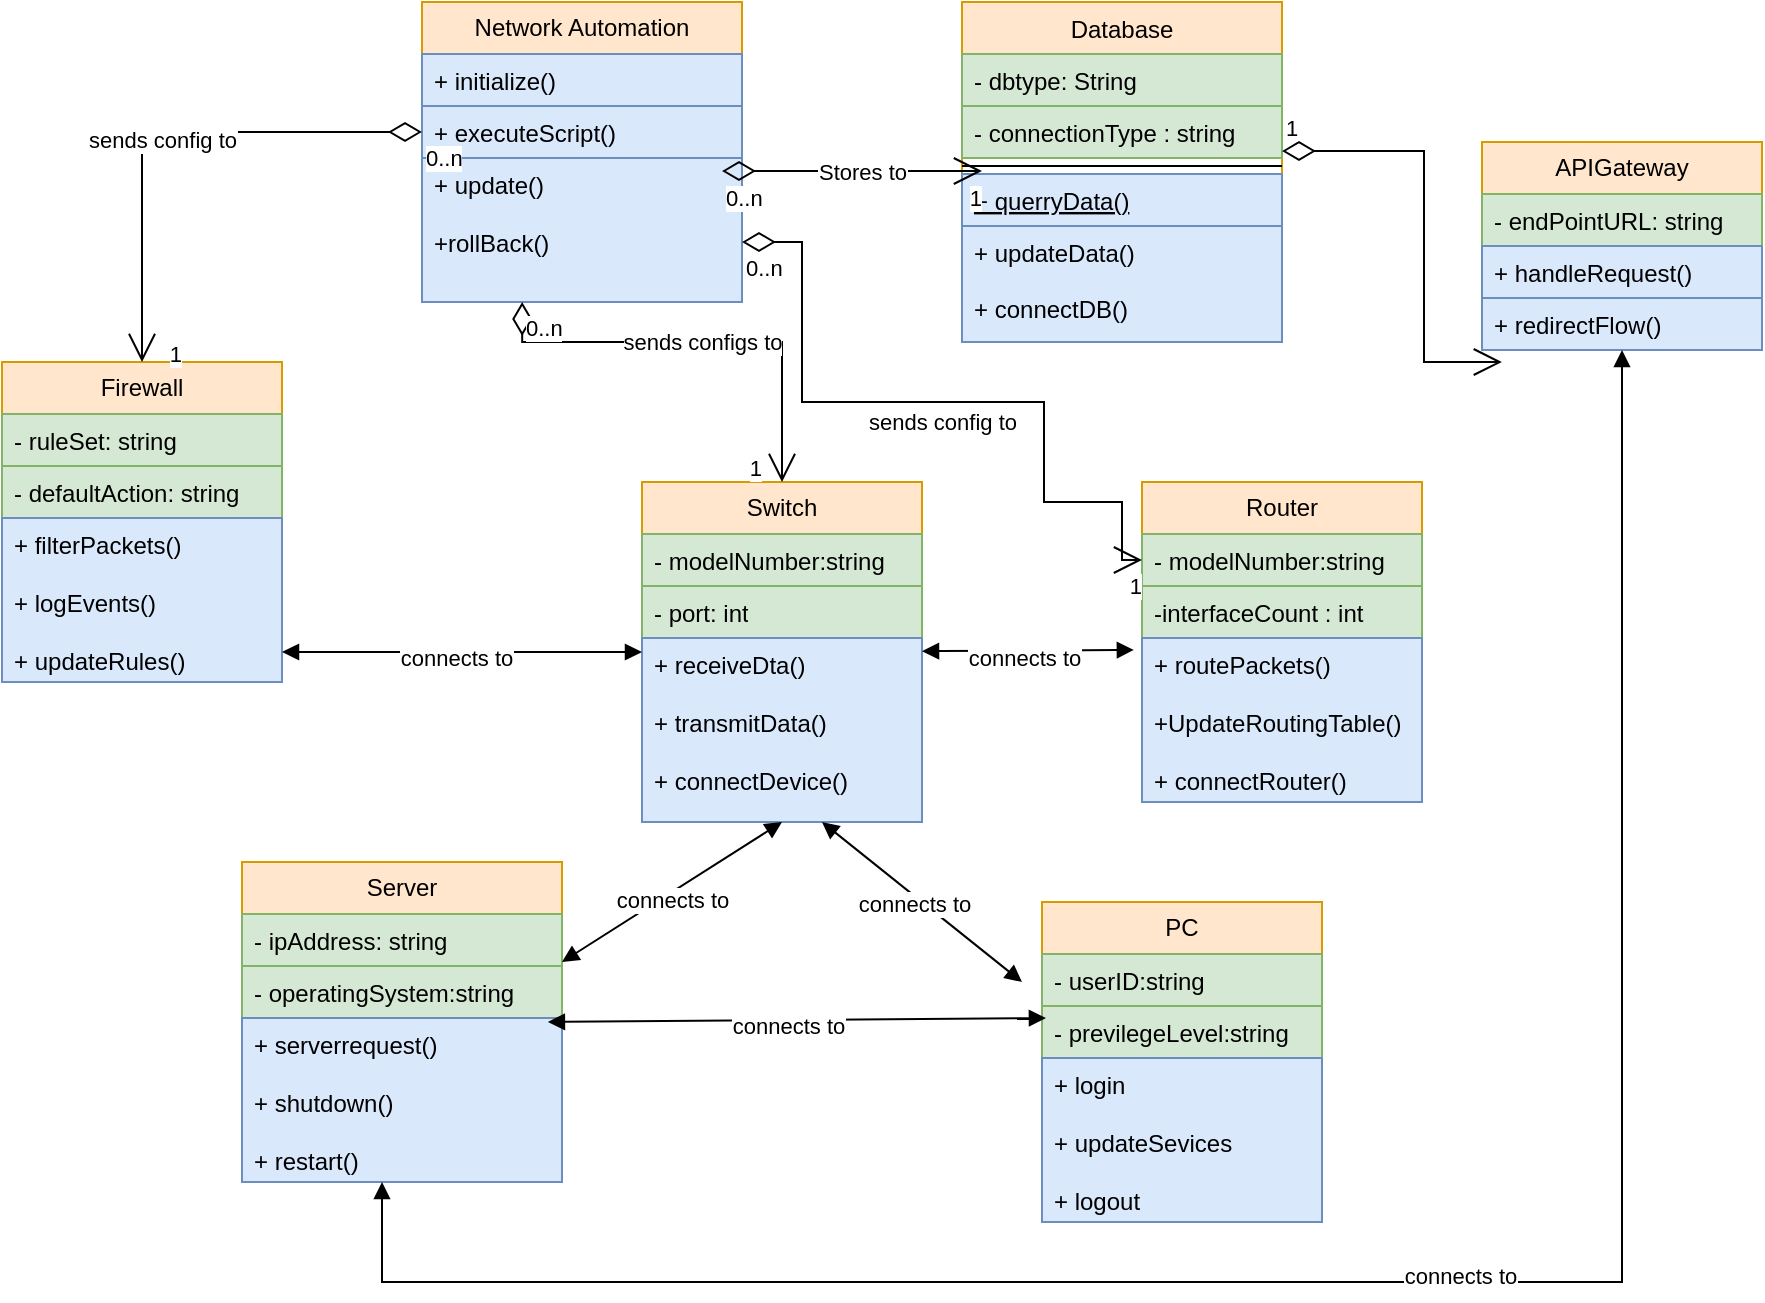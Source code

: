 <mxfile version="24.3.1" type="github">
  <diagram id="C5RBs43oDa-KdzZeNtuy" name="Page-1">
    <mxGraphModel dx="880" dy="468" grid="1" gridSize="10" guides="1" tooltips="1" connect="1" arrows="1" fold="1" page="1" pageScale="1" pageWidth="827" pageHeight="1169" math="0" shadow="0">
      <root>
        <mxCell id="WIyWlLk6GJQsqaUBKTNV-0" />
        <mxCell id="WIyWlLk6GJQsqaUBKTNV-1" parent="WIyWlLk6GJQsqaUBKTNV-0" />
        <mxCell id="zkfFHV4jXpPFQw0GAbJ--6" value="Database" style="swimlane;fontStyle=0;align=center;verticalAlign=top;childLayout=stackLayout;horizontal=1;startSize=26;horizontalStack=0;resizeParent=1;resizeLast=0;collapsible=1;marginBottom=0;rounded=0;shadow=0;strokeWidth=1;fillColor=#ffe6cc;strokeColor=#d79b00;" parent="WIyWlLk6GJQsqaUBKTNV-1" vertex="1">
          <mxGeometry x="490" y="70" width="160" height="170" as="geometry">
            <mxRectangle x="130" y="380" width="160" height="26" as="alternateBounds" />
          </mxGeometry>
        </mxCell>
        <mxCell id="zkfFHV4jXpPFQw0GAbJ--7" value="- dbtype: String" style="text;align=left;verticalAlign=top;spacingLeft=4;spacingRight=4;overflow=hidden;rotatable=0;points=[[0,0.5],[1,0.5]];portConstraint=eastwest;fillColor=#d5e8d4;strokeColor=#82b366;" parent="zkfFHV4jXpPFQw0GAbJ--6" vertex="1">
          <mxGeometry y="26" width="160" height="26" as="geometry" />
        </mxCell>
        <mxCell id="zkfFHV4jXpPFQw0GAbJ--8" value="- connectionType : string" style="text;align=left;verticalAlign=top;spacingLeft=4;spacingRight=4;overflow=hidden;rotatable=0;points=[[0,0.5],[1,0.5]];portConstraint=eastwest;rounded=0;shadow=0;html=0;fillColor=#d5e8d4;strokeColor=#82b366;" parent="zkfFHV4jXpPFQw0GAbJ--6" vertex="1">
          <mxGeometry y="52" width="160" height="26" as="geometry" />
        </mxCell>
        <mxCell id="zkfFHV4jXpPFQw0GAbJ--9" value="" style="line;html=1;strokeWidth=1;align=left;verticalAlign=middle;spacingTop=-1;spacingLeft=3;spacingRight=3;rotatable=0;labelPosition=right;points=[];portConstraint=eastwest;" parent="zkfFHV4jXpPFQw0GAbJ--6" vertex="1">
          <mxGeometry y="78" width="160" height="8" as="geometry" />
        </mxCell>
        <mxCell id="zkfFHV4jXpPFQw0GAbJ--10" value="+ querryData()" style="text;align=left;verticalAlign=top;spacingLeft=4;spacingRight=4;overflow=hidden;rotatable=0;points=[[0,0.5],[1,0.5]];portConstraint=eastwest;fontStyle=4;fillColor=#dae8fc;strokeColor=#6c8ebf;" parent="zkfFHV4jXpPFQw0GAbJ--6" vertex="1">
          <mxGeometry y="86" width="160" height="26" as="geometry" />
        </mxCell>
        <mxCell id="zkfFHV4jXpPFQw0GAbJ--11" value="+ updateData()&#xa;&#xa;+ connectDB()&#xa;&#xa;" style="text;align=left;verticalAlign=top;spacingLeft=4;spacingRight=4;overflow=hidden;rotatable=0;points=[[0,0.5],[1,0.5]];portConstraint=eastwest;fillColor=#dae8fc;strokeColor=#6c8ebf;" parent="zkfFHV4jXpPFQw0GAbJ--6" vertex="1">
          <mxGeometry y="112" width="160" height="58" as="geometry" />
        </mxCell>
        <mxCell id="3aCttKcRmX1DLj2X7KVL-0" value="Server" style="swimlane;fontStyle=0;childLayout=stackLayout;horizontal=1;startSize=26;fillColor=#ffe6cc;horizontalStack=0;resizeParent=1;resizeParentMax=0;resizeLast=0;collapsible=1;marginBottom=0;whiteSpace=wrap;html=1;strokeColor=#d79b00;" vertex="1" parent="WIyWlLk6GJQsqaUBKTNV-1">
          <mxGeometry x="130" y="500" width="160" height="160" as="geometry" />
        </mxCell>
        <mxCell id="3aCttKcRmX1DLj2X7KVL-1" value="- ipAddress: string" style="text;strokeColor=#82b366;fillColor=#d5e8d4;align=left;verticalAlign=top;spacingLeft=4;spacingRight=4;overflow=hidden;rotatable=0;points=[[0,0.5],[1,0.5]];portConstraint=eastwest;whiteSpace=wrap;html=1;" vertex="1" parent="3aCttKcRmX1DLj2X7KVL-0">
          <mxGeometry y="26" width="160" height="26" as="geometry" />
        </mxCell>
        <mxCell id="3aCttKcRmX1DLj2X7KVL-2" value="- operatingSystem:string" style="text;strokeColor=#82b366;fillColor=#d5e8d4;align=left;verticalAlign=top;spacingLeft=4;spacingRight=4;overflow=hidden;rotatable=0;points=[[0,0.5],[1,0.5]];portConstraint=eastwest;whiteSpace=wrap;html=1;" vertex="1" parent="3aCttKcRmX1DLj2X7KVL-0">
          <mxGeometry y="52" width="160" height="26" as="geometry" />
        </mxCell>
        <mxCell id="3aCttKcRmX1DLj2X7KVL-3" value="+ serverrequest()&lt;div&gt;&lt;br&gt;&lt;/div&gt;&lt;div&gt;+ shutdown()&lt;/div&gt;&lt;div&gt;&lt;br&gt;&lt;/div&gt;&lt;div&gt;+&amp;nbsp;&lt;span style=&quot;background-color: initial;&quot;&gt;restart()&lt;/span&gt;&lt;/div&gt;" style="text;strokeColor=#6c8ebf;fillColor=#dae8fc;align=left;verticalAlign=top;spacingLeft=4;spacingRight=4;overflow=hidden;rotatable=0;points=[[0,0.5],[1,0.5]];portConstraint=eastwest;whiteSpace=wrap;html=1;" vertex="1" parent="3aCttKcRmX1DLj2X7KVL-0">
          <mxGeometry y="78" width="160" height="82" as="geometry" />
        </mxCell>
        <mxCell id="3aCttKcRmX1DLj2X7KVL-4" value="Firewall" style="swimlane;fontStyle=0;childLayout=stackLayout;horizontal=1;startSize=26;fillColor=#ffe6cc;horizontalStack=0;resizeParent=1;resizeParentMax=0;resizeLast=0;collapsible=1;marginBottom=0;whiteSpace=wrap;html=1;strokeColor=#d79b00;" vertex="1" parent="WIyWlLk6GJQsqaUBKTNV-1">
          <mxGeometry x="10" y="250" width="140" height="160" as="geometry" />
        </mxCell>
        <mxCell id="3aCttKcRmX1DLj2X7KVL-5" value="- ruleSet: string" style="text;strokeColor=#82b366;fillColor=#d5e8d4;align=left;verticalAlign=top;spacingLeft=4;spacingRight=4;overflow=hidden;rotatable=0;points=[[0,0.5],[1,0.5]];portConstraint=eastwest;whiteSpace=wrap;html=1;" vertex="1" parent="3aCttKcRmX1DLj2X7KVL-4">
          <mxGeometry y="26" width="140" height="26" as="geometry" />
        </mxCell>
        <mxCell id="3aCttKcRmX1DLj2X7KVL-6" value="- defaultAction: string" style="text;strokeColor=#82b366;fillColor=#d5e8d4;align=left;verticalAlign=top;spacingLeft=4;spacingRight=4;overflow=hidden;rotatable=0;points=[[0,0.5],[1,0.5]];portConstraint=eastwest;whiteSpace=wrap;html=1;" vertex="1" parent="3aCttKcRmX1DLj2X7KVL-4">
          <mxGeometry y="52" width="140" height="26" as="geometry" />
        </mxCell>
        <mxCell id="3aCttKcRmX1DLj2X7KVL-7" value="+ filterPackets()&lt;div&gt;&lt;br&gt;&lt;/div&gt;&lt;div&gt;+ logEvents()&lt;/div&gt;&lt;div&gt;&lt;br&gt;&lt;/div&gt;&lt;div&gt;+ updateRules()&lt;/div&gt;" style="text;strokeColor=#6c8ebf;fillColor=#dae8fc;align=left;verticalAlign=top;spacingLeft=4;spacingRight=4;overflow=hidden;rotatable=0;points=[[0,0.5],[1,0.5]];portConstraint=eastwest;whiteSpace=wrap;html=1;" vertex="1" parent="3aCttKcRmX1DLj2X7KVL-4">
          <mxGeometry y="78" width="140" height="82" as="geometry" />
        </mxCell>
        <mxCell id="3aCttKcRmX1DLj2X7KVL-8" value="Switch" style="swimlane;fontStyle=0;childLayout=stackLayout;horizontal=1;startSize=26;fillColor=#ffe6cc;horizontalStack=0;resizeParent=1;resizeParentMax=0;resizeLast=0;collapsible=1;marginBottom=0;whiteSpace=wrap;html=1;strokeColor=#d79b00;" vertex="1" parent="WIyWlLk6GJQsqaUBKTNV-1">
          <mxGeometry x="330" y="310" width="140" height="170" as="geometry" />
        </mxCell>
        <mxCell id="3aCttKcRmX1DLj2X7KVL-9" value="- modelNumber:string" style="text;strokeColor=#82b366;fillColor=#d5e8d4;align=left;verticalAlign=top;spacingLeft=4;spacingRight=4;overflow=hidden;rotatable=0;points=[[0,0.5],[1,0.5]];portConstraint=eastwest;whiteSpace=wrap;html=1;" vertex="1" parent="3aCttKcRmX1DLj2X7KVL-8">
          <mxGeometry y="26" width="140" height="26" as="geometry" />
        </mxCell>
        <mxCell id="3aCttKcRmX1DLj2X7KVL-10" value="- port: int" style="text;strokeColor=#82b366;fillColor=#d5e8d4;align=left;verticalAlign=top;spacingLeft=4;spacingRight=4;overflow=hidden;rotatable=0;points=[[0,0.5],[1,0.5]];portConstraint=eastwest;whiteSpace=wrap;html=1;" vertex="1" parent="3aCttKcRmX1DLj2X7KVL-8">
          <mxGeometry y="52" width="140" height="26" as="geometry" />
        </mxCell>
        <mxCell id="3aCttKcRmX1DLj2X7KVL-11" value="+ receiveDta()&lt;div&gt;&lt;br&gt;&lt;/div&gt;&lt;div&gt;+ transmitData()&lt;/div&gt;&lt;div&gt;&lt;br&gt;&lt;/div&gt;&lt;div&gt;+ connectDevice()&lt;/div&gt;" style="text;strokeColor=#6c8ebf;fillColor=#dae8fc;align=left;verticalAlign=top;spacingLeft=4;spacingRight=4;overflow=hidden;rotatable=0;points=[[0,0.5],[1,0.5]];portConstraint=eastwest;whiteSpace=wrap;html=1;" vertex="1" parent="3aCttKcRmX1DLj2X7KVL-8">
          <mxGeometry y="78" width="140" height="92" as="geometry" />
        </mxCell>
        <mxCell id="3aCttKcRmX1DLj2X7KVL-12" value="PC" style="swimlane;fontStyle=0;childLayout=stackLayout;horizontal=1;startSize=26;fillColor=#ffe6cc;horizontalStack=0;resizeParent=1;resizeParentMax=0;resizeLast=0;collapsible=1;marginBottom=0;whiteSpace=wrap;html=1;strokeColor=#d79b00;" vertex="1" parent="WIyWlLk6GJQsqaUBKTNV-1">
          <mxGeometry x="530" y="520" width="140" height="160" as="geometry" />
        </mxCell>
        <mxCell id="3aCttKcRmX1DLj2X7KVL-13" value="- userID:string" style="text;strokeColor=#82b366;fillColor=#d5e8d4;align=left;verticalAlign=top;spacingLeft=4;spacingRight=4;overflow=hidden;rotatable=0;points=[[0,0.5],[1,0.5]];portConstraint=eastwest;whiteSpace=wrap;html=1;" vertex="1" parent="3aCttKcRmX1DLj2X7KVL-12">
          <mxGeometry y="26" width="140" height="26" as="geometry" />
        </mxCell>
        <mxCell id="3aCttKcRmX1DLj2X7KVL-14" value="- previlegeLevel:string" style="text;strokeColor=#82b366;fillColor=#d5e8d4;align=left;verticalAlign=top;spacingLeft=4;spacingRight=4;overflow=hidden;rotatable=0;points=[[0,0.5],[1,0.5]];portConstraint=eastwest;whiteSpace=wrap;html=1;" vertex="1" parent="3aCttKcRmX1DLj2X7KVL-12">
          <mxGeometry y="52" width="140" height="26" as="geometry" />
        </mxCell>
        <mxCell id="3aCttKcRmX1DLj2X7KVL-15" value="+ login&lt;div&gt;&lt;br&gt;&lt;/div&gt;&lt;div&gt;+ updateSevices&lt;/div&gt;&lt;div&gt;&lt;br&gt;&lt;/div&gt;&lt;div&gt;+ logout&lt;br&gt;&lt;div&gt;&lt;br&gt;&lt;/div&gt;&lt;/div&gt;" style="text;strokeColor=#6c8ebf;fillColor=#dae8fc;align=left;verticalAlign=top;spacingLeft=4;spacingRight=4;overflow=hidden;rotatable=0;points=[[0,0.5],[1,0.5]];portConstraint=eastwest;whiteSpace=wrap;html=1;" vertex="1" parent="3aCttKcRmX1DLj2X7KVL-12">
          <mxGeometry y="78" width="140" height="82" as="geometry" />
        </mxCell>
        <mxCell id="3aCttKcRmX1DLj2X7KVL-16" value="Network Automation" style="swimlane;fontStyle=0;childLayout=stackLayout;horizontal=1;startSize=26;fillColor=#ffe6cc;horizontalStack=0;resizeParent=1;resizeParentMax=0;resizeLast=0;collapsible=1;marginBottom=0;whiteSpace=wrap;html=1;strokeColor=#d79b00;" vertex="1" parent="WIyWlLk6GJQsqaUBKTNV-1">
          <mxGeometry x="220" y="70" width="160" height="150" as="geometry">
            <mxRectangle x="220" y="70" width="150" height="30" as="alternateBounds" />
          </mxGeometry>
        </mxCell>
        <mxCell id="3aCttKcRmX1DLj2X7KVL-17" value="+ initialize()" style="text;strokeColor=#6c8ebf;fillColor=#dae8fc;align=left;verticalAlign=top;spacingLeft=4;spacingRight=4;overflow=hidden;rotatable=0;points=[[0,0.5],[1,0.5]];portConstraint=eastwest;whiteSpace=wrap;html=1;" vertex="1" parent="3aCttKcRmX1DLj2X7KVL-16">
          <mxGeometry y="26" width="160" height="26" as="geometry" />
        </mxCell>
        <mxCell id="3aCttKcRmX1DLj2X7KVL-18" value="+ executeScript()" style="text;strokeColor=#6c8ebf;fillColor=#dae8fc;align=left;verticalAlign=top;spacingLeft=4;spacingRight=4;overflow=hidden;rotatable=0;points=[[0,0.5],[1,0.5]];portConstraint=eastwest;whiteSpace=wrap;html=1;" vertex="1" parent="3aCttKcRmX1DLj2X7KVL-16">
          <mxGeometry y="52" width="160" height="26" as="geometry" />
        </mxCell>
        <mxCell id="3aCttKcRmX1DLj2X7KVL-19" value="+ update()&lt;div&gt;&lt;br&gt;&lt;div&gt;+rollBack()&lt;/div&gt;&lt;/div&gt;" style="text;strokeColor=#6c8ebf;fillColor=#dae8fc;align=left;verticalAlign=top;spacingLeft=4;spacingRight=4;overflow=hidden;rotatable=0;points=[[0,0.5],[1,0.5]];portConstraint=eastwest;whiteSpace=wrap;html=1;" vertex="1" parent="3aCttKcRmX1DLj2X7KVL-16">
          <mxGeometry y="78" width="160" height="72" as="geometry" />
        </mxCell>
        <mxCell id="3aCttKcRmX1DLj2X7KVL-21" value="APIGateway" style="swimlane;fontStyle=0;childLayout=stackLayout;horizontal=1;startSize=26;fillColor=#ffe6cc;horizontalStack=0;resizeParent=1;resizeParentMax=0;resizeLast=0;collapsible=1;marginBottom=0;whiteSpace=wrap;html=1;strokeColor=#d79b00;" vertex="1" parent="WIyWlLk6GJQsqaUBKTNV-1">
          <mxGeometry x="750" y="140" width="140" height="104" as="geometry" />
        </mxCell>
        <mxCell id="3aCttKcRmX1DLj2X7KVL-22" value="- endPointURL: string" style="text;strokeColor=#82b366;fillColor=#d5e8d4;align=left;verticalAlign=top;spacingLeft=4;spacingRight=4;overflow=hidden;rotatable=0;points=[[0,0.5],[1,0.5]];portConstraint=eastwest;whiteSpace=wrap;html=1;" vertex="1" parent="3aCttKcRmX1DLj2X7KVL-21">
          <mxGeometry y="26" width="140" height="26" as="geometry" />
        </mxCell>
        <mxCell id="3aCttKcRmX1DLj2X7KVL-23" value="+ handleRequest()" style="text;strokeColor=#6c8ebf;fillColor=#dae8fc;align=left;verticalAlign=top;spacingLeft=4;spacingRight=4;overflow=hidden;rotatable=0;points=[[0,0.5],[1,0.5]];portConstraint=eastwest;whiteSpace=wrap;html=1;" vertex="1" parent="3aCttKcRmX1DLj2X7KVL-21">
          <mxGeometry y="52" width="140" height="26" as="geometry" />
        </mxCell>
        <mxCell id="3aCttKcRmX1DLj2X7KVL-24" value="+ redirectFlow()" style="text;strokeColor=#6c8ebf;fillColor=#dae8fc;align=left;verticalAlign=top;spacingLeft=4;spacingRight=4;overflow=hidden;rotatable=0;points=[[0,0.5],[1,0.5]];portConstraint=eastwest;whiteSpace=wrap;html=1;" vertex="1" parent="3aCttKcRmX1DLj2X7KVL-21">
          <mxGeometry y="78" width="140" height="26" as="geometry" />
        </mxCell>
        <mxCell id="3aCttKcRmX1DLj2X7KVL-25" value="Router" style="swimlane;fontStyle=0;childLayout=stackLayout;horizontal=1;startSize=26;fillColor=#ffe6cc;horizontalStack=0;resizeParent=1;resizeParentMax=0;resizeLast=0;collapsible=1;marginBottom=0;whiteSpace=wrap;html=1;strokeColor=#d79b00;" vertex="1" parent="WIyWlLk6GJQsqaUBKTNV-1">
          <mxGeometry x="580" y="310" width="140" height="160" as="geometry" />
        </mxCell>
        <mxCell id="3aCttKcRmX1DLj2X7KVL-26" value="- modelNumber:string" style="text;strokeColor=#82b366;fillColor=#d5e8d4;align=left;verticalAlign=top;spacingLeft=4;spacingRight=4;overflow=hidden;rotatable=0;points=[[0,0.5],[1,0.5]];portConstraint=eastwest;whiteSpace=wrap;html=1;" vertex="1" parent="3aCttKcRmX1DLj2X7KVL-25">
          <mxGeometry y="26" width="140" height="26" as="geometry" />
        </mxCell>
        <mxCell id="3aCttKcRmX1DLj2X7KVL-27" value="-interfaceCount : int" style="text;strokeColor=#82b366;fillColor=#d5e8d4;align=left;verticalAlign=top;spacingLeft=4;spacingRight=4;overflow=hidden;rotatable=0;points=[[0,0.5],[1,0.5]];portConstraint=eastwest;whiteSpace=wrap;html=1;" vertex="1" parent="3aCttKcRmX1DLj2X7KVL-25">
          <mxGeometry y="52" width="140" height="26" as="geometry" />
        </mxCell>
        <mxCell id="3aCttKcRmX1DLj2X7KVL-28" value="+ routePackets()&lt;div&gt;&lt;br&gt;&lt;/div&gt;&lt;div&gt;+UpdateRoutingTable()&lt;/div&gt;&lt;div&gt;&lt;br&gt;&lt;/div&gt;&lt;div&gt;+ connectRouter()&lt;/div&gt;" style="text;strokeColor=#6c8ebf;fillColor=#dae8fc;align=left;verticalAlign=top;spacingLeft=4;spacingRight=4;overflow=hidden;rotatable=0;points=[[0,0.5],[1,0.5]];portConstraint=eastwest;whiteSpace=wrap;html=1;" vertex="1" parent="3aCttKcRmX1DLj2X7KVL-25">
          <mxGeometry y="78" width="140" height="82" as="geometry" />
        </mxCell>
        <mxCell id="3aCttKcRmX1DLj2X7KVL-30" value="Stores to" style="endArrow=open;html=1;endSize=12;startArrow=diamondThin;startSize=14;startFill=0;edgeStyle=orthogonalEdgeStyle;rounded=0;" edge="1" parent="WIyWlLk6GJQsqaUBKTNV-1">
          <mxGeometry x="0.077" relative="1" as="geometry">
            <mxPoint x="370" y="154.5" as="sourcePoint" />
            <mxPoint x="500" y="154.5" as="targetPoint" />
            <mxPoint as="offset" />
          </mxGeometry>
        </mxCell>
        <mxCell id="3aCttKcRmX1DLj2X7KVL-31" value="0..n" style="edgeLabel;resizable=0;html=1;align=left;verticalAlign=top;" connectable="0" vertex="1" parent="3aCttKcRmX1DLj2X7KVL-30">
          <mxGeometry x="-1" relative="1" as="geometry" />
        </mxCell>
        <mxCell id="3aCttKcRmX1DLj2X7KVL-32" value="1" style="edgeLabel;resizable=0;html=1;align=right;verticalAlign=top;" connectable="0" vertex="1" parent="3aCttKcRmX1DLj2X7KVL-30">
          <mxGeometry x="1" relative="1" as="geometry" />
        </mxCell>
        <mxCell id="3aCttKcRmX1DLj2X7KVL-33" value="1" style="endArrow=open;html=1;endSize=12;startArrow=diamondThin;startSize=14;startFill=0;edgeStyle=orthogonalEdgeStyle;align=left;verticalAlign=bottom;rounded=0;entryX=0.071;entryY=0.308;entryDx=0;entryDy=0;entryPerimeter=0;" edge="1" parent="WIyWlLk6GJQsqaUBKTNV-1">
          <mxGeometry x="-1" y="3" relative="1" as="geometry">
            <mxPoint x="650" y="144.5" as="sourcePoint" />
            <mxPoint x="759.94" y="250.008" as="targetPoint" />
            <Array as="points">
              <mxPoint x="721" y="145" />
              <mxPoint x="721" y="250" />
            </Array>
          </mxGeometry>
        </mxCell>
        <mxCell id="3aCttKcRmX1DLj2X7KVL-34" value="sends configs to" style="endArrow=open;html=1;endSize=12;startArrow=diamondThin;startSize=14;startFill=0;edgeStyle=orthogonalEdgeStyle;rounded=0;entryX=0.5;entryY=0;entryDx=0;entryDy=0;exitX=0.313;exitY=1;exitDx=0;exitDy=0;exitPerimeter=0;" edge="1" parent="WIyWlLk6GJQsqaUBKTNV-1" source="3aCttKcRmX1DLj2X7KVL-19" target="3aCttKcRmX1DLj2X7KVL-8">
          <mxGeometry relative="1" as="geometry">
            <mxPoint x="270" y="238.93" as="sourcePoint" />
            <mxPoint x="401.04" y="294.0" as="targetPoint" />
            <Array as="points">
              <mxPoint x="270" y="240" />
              <mxPoint x="400" y="240" />
            </Array>
          </mxGeometry>
        </mxCell>
        <mxCell id="3aCttKcRmX1DLj2X7KVL-35" value="0..n" style="edgeLabel;resizable=0;html=1;align=left;verticalAlign=top;" connectable="0" vertex="1" parent="3aCttKcRmX1DLj2X7KVL-34">
          <mxGeometry x="-1" relative="1" as="geometry" />
        </mxCell>
        <mxCell id="3aCttKcRmX1DLj2X7KVL-36" value="1" style="edgeLabel;resizable=0;html=1;align=right;verticalAlign=top;" connectable="0" vertex="1" parent="3aCttKcRmX1DLj2X7KVL-34">
          <mxGeometry x="1" relative="1" as="geometry">
            <mxPoint x="-10" y="-20" as="offset" />
          </mxGeometry>
        </mxCell>
        <mxCell id="3aCttKcRmX1DLj2X7KVL-37" value="" style="endArrow=block;startArrow=block;endFill=1;startFill=1;html=1;rounded=0;entryX=-0.029;entryY=0.073;entryDx=0;entryDy=0;entryPerimeter=0;" edge="1" parent="WIyWlLk6GJQsqaUBKTNV-1" source="3aCttKcRmX1DLj2X7KVL-8" target="3aCttKcRmX1DLj2X7KVL-28">
          <mxGeometry width="160" relative="1" as="geometry">
            <mxPoint x="490" y="380" as="sourcePoint" />
            <mxPoint x="580" y="380" as="targetPoint" />
          </mxGeometry>
        </mxCell>
        <mxCell id="3aCttKcRmX1DLj2X7KVL-43" value="connects to" style="edgeLabel;html=1;align=center;verticalAlign=middle;resizable=0;points=[];" vertex="1" connectable="0" parent="3aCttKcRmX1DLj2X7KVL-37">
          <mxGeometry x="-0.037" y="-3" relative="1" as="geometry">
            <mxPoint as="offset" />
          </mxGeometry>
        </mxCell>
        <mxCell id="3aCttKcRmX1DLj2X7KVL-38" value="sends config to" style="endArrow=open;html=1;endSize=12;startArrow=diamondThin;startSize=14;startFill=0;edgeStyle=orthogonalEdgeStyle;rounded=0;" edge="1" parent="WIyWlLk6GJQsqaUBKTNV-1" target="3aCttKcRmX1DLj2X7KVL-26">
          <mxGeometry y="-10" relative="1" as="geometry">
            <mxPoint x="380" y="190" as="sourcePoint" />
            <mxPoint x="570" y="350" as="targetPoint" />
            <Array as="points">
              <mxPoint x="410" y="190" />
              <mxPoint x="410" y="270" />
              <mxPoint x="531" y="270" />
              <mxPoint x="531" y="320" />
              <mxPoint x="570" y="320" />
              <mxPoint x="570" y="349" />
            </Array>
            <mxPoint as="offset" />
          </mxGeometry>
        </mxCell>
        <mxCell id="3aCttKcRmX1DLj2X7KVL-39" value="0..n" style="edgeLabel;resizable=0;html=1;align=left;verticalAlign=top;" connectable="0" vertex="1" parent="3aCttKcRmX1DLj2X7KVL-38">
          <mxGeometry x="-1" relative="1" as="geometry" />
        </mxCell>
        <mxCell id="3aCttKcRmX1DLj2X7KVL-40" value="1" style="edgeLabel;resizable=0;html=1;align=right;verticalAlign=top;" connectable="0" vertex="1" parent="3aCttKcRmX1DLj2X7KVL-38">
          <mxGeometry x="1" relative="1" as="geometry" />
        </mxCell>
        <mxCell id="3aCttKcRmX1DLj2X7KVL-44" value="" style="endArrow=block;startArrow=block;endFill=1;startFill=1;html=1;rounded=0;entryX=0;entryY=0.5;entryDx=0;entryDy=0;" edge="1" parent="WIyWlLk6GJQsqaUBKTNV-1" target="3aCttKcRmX1DLj2X7KVL-8">
          <mxGeometry width="160" relative="1" as="geometry">
            <mxPoint x="150" y="395" as="sourcePoint" />
            <mxPoint x="286" y="394.5" as="targetPoint" />
          </mxGeometry>
        </mxCell>
        <mxCell id="3aCttKcRmX1DLj2X7KVL-45" value="connects to" style="edgeLabel;html=1;align=center;verticalAlign=middle;resizable=0;points=[];" vertex="1" connectable="0" parent="3aCttKcRmX1DLj2X7KVL-44">
          <mxGeometry x="-0.037" y="-3" relative="1" as="geometry">
            <mxPoint as="offset" />
          </mxGeometry>
        </mxCell>
        <mxCell id="3aCttKcRmX1DLj2X7KVL-46" value="" style="endArrow=block;startArrow=block;endFill=1;startFill=1;html=1;rounded=0;entryX=0.014;entryY=0.231;entryDx=0;entryDy=0;entryPerimeter=0;exitX=0.956;exitY=0.024;exitDx=0;exitDy=0;exitPerimeter=0;" edge="1" parent="WIyWlLk6GJQsqaUBKTNV-1" source="3aCttKcRmX1DLj2X7KVL-3" target="3aCttKcRmX1DLj2X7KVL-14">
          <mxGeometry width="160" relative="1" as="geometry">
            <mxPoint x="300" y="579.5" as="sourcePoint" />
            <mxPoint x="480" y="579.5" as="targetPoint" />
          </mxGeometry>
        </mxCell>
        <mxCell id="3aCttKcRmX1DLj2X7KVL-47" value="connects to" style="edgeLabel;html=1;align=center;verticalAlign=middle;resizable=0;points=[];" vertex="1" connectable="0" parent="3aCttKcRmX1DLj2X7KVL-46">
          <mxGeometry x="-0.037" y="-3" relative="1" as="geometry">
            <mxPoint as="offset" />
          </mxGeometry>
        </mxCell>
        <mxCell id="3aCttKcRmX1DLj2X7KVL-48" value="" style="endArrow=block;startArrow=block;endFill=1;startFill=1;html=1;rounded=0;entryX=0.5;entryY=1;entryDx=0;entryDy=0;exitX=1;exitY=-0.077;exitDx=0;exitDy=0;exitPerimeter=0;" edge="1" parent="WIyWlLk6GJQsqaUBKTNV-1" source="3aCttKcRmX1DLj2X7KVL-2" target="3aCttKcRmX1DLj2X7KVL-8">
          <mxGeometry width="160" relative="1" as="geometry">
            <mxPoint x="290" y="538.5" as="sourcePoint" />
            <mxPoint x="410" y="539" as="targetPoint" />
          </mxGeometry>
        </mxCell>
        <mxCell id="3aCttKcRmX1DLj2X7KVL-49" value="connects to" style="edgeLabel;html=1;align=center;verticalAlign=middle;resizable=0;points=[];" vertex="1" connectable="0" parent="3aCttKcRmX1DLj2X7KVL-48">
          <mxGeometry x="-0.037" y="-3" relative="1" as="geometry">
            <mxPoint as="offset" />
          </mxGeometry>
        </mxCell>
        <mxCell id="3aCttKcRmX1DLj2X7KVL-50" value="" style="endArrow=block;startArrow=block;endFill=1;startFill=1;html=1;rounded=0;" edge="1" parent="WIyWlLk6GJQsqaUBKTNV-1">
          <mxGeometry width="160" relative="1" as="geometry">
            <mxPoint x="420" y="480" as="sourcePoint" />
            <mxPoint x="520" y="560" as="targetPoint" />
          </mxGeometry>
        </mxCell>
        <mxCell id="3aCttKcRmX1DLj2X7KVL-51" value="connects to" style="edgeLabel;html=1;align=center;verticalAlign=middle;resizable=0;points=[];" vertex="1" connectable="0" parent="3aCttKcRmX1DLj2X7KVL-50">
          <mxGeometry x="-0.037" y="-3" relative="1" as="geometry">
            <mxPoint as="offset" />
          </mxGeometry>
        </mxCell>
        <mxCell id="3aCttKcRmX1DLj2X7KVL-53" value="sends config to" style="endArrow=open;html=1;endSize=12;startArrow=diamondThin;startSize=14;startFill=0;edgeStyle=orthogonalEdgeStyle;rounded=0;entryX=0.5;entryY=0;entryDx=0;entryDy=0;exitX=0;exitY=0.5;exitDx=0;exitDy=0;" edge="1" parent="WIyWlLk6GJQsqaUBKTNV-1" source="3aCttKcRmX1DLj2X7KVL-18" target="3aCttKcRmX1DLj2X7KVL-4">
          <mxGeometry x="0.125" y="10" relative="1" as="geometry">
            <mxPoint x="90" y="90" as="sourcePoint" />
            <mxPoint x="89.94" y="296.96" as="targetPoint" />
            <mxPoint as="offset" />
          </mxGeometry>
        </mxCell>
        <mxCell id="3aCttKcRmX1DLj2X7KVL-54" value="0..n" style="edgeLabel;resizable=0;html=1;align=left;verticalAlign=top;" connectable="0" vertex="1" parent="3aCttKcRmX1DLj2X7KVL-53">
          <mxGeometry x="-1" relative="1" as="geometry" />
        </mxCell>
        <mxCell id="3aCttKcRmX1DLj2X7KVL-55" value="1" style="edgeLabel;resizable=0;html=1;align=right;verticalAlign=top;" connectable="0" vertex="1" parent="3aCttKcRmX1DLj2X7KVL-53">
          <mxGeometry x="1" relative="1" as="geometry">
            <mxPoint x="20" y="-17" as="offset" />
          </mxGeometry>
        </mxCell>
        <mxCell id="3aCttKcRmX1DLj2X7KVL-56" value="" style="endArrow=block;startArrow=block;endFill=1;startFill=1;html=1;rounded=0;exitX=0.5;exitY=1;exitDx=0;exitDy=0;" edge="1" parent="WIyWlLk6GJQsqaUBKTNV-1" source="3aCttKcRmX1DLj2X7KVL-21">
          <mxGeometry width="160" relative="1" as="geometry">
            <mxPoint x="820" y="294" as="sourcePoint" />
            <mxPoint x="200" y="660" as="targetPoint" />
            <Array as="points">
              <mxPoint x="820" y="540" />
              <mxPoint x="820" y="710" />
              <mxPoint x="520" y="710" />
              <mxPoint x="200" y="710" />
            </Array>
          </mxGeometry>
        </mxCell>
        <mxCell id="3aCttKcRmX1DLj2X7KVL-57" value="connects to" style="edgeLabel;html=1;align=center;verticalAlign=middle;resizable=0;points=[];" vertex="1" connectable="0" parent="3aCttKcRmX1DLj2X7KVL-56">
          <mxGeometry x="-0.037" y="-3" relative="1" as="geometry">
            <mxPoint as="offset" />
          </mxGeometry>
        </mxCell>
      </root>
    </mxGraphModel>
  </diagram>
</mxfile>
